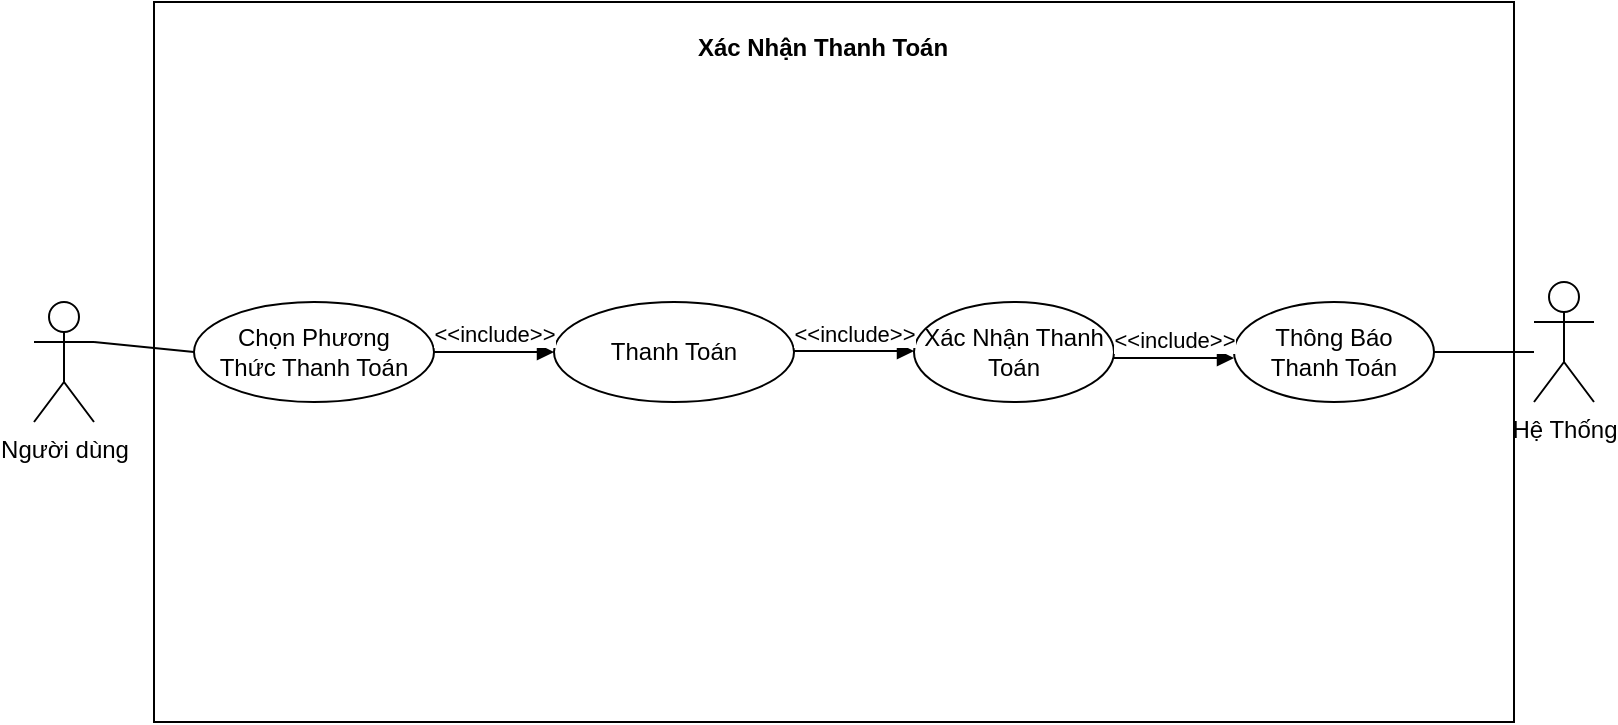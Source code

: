 <mxfile version="21.2.3" type="device">
  <diagram name="Trang-1" id="svJ5zwfWCtx62RT05hW7">
    <mxGraphModel dx="1290" dy="483" grid="1" gridSize="10" guides="1" tooltips="1" connect="1" arrows="1" fold="1" page="1" pageScale="1" pageWidth="827" pageHeight="1169" math="0" shadow="0">
      <root>
        <mxCell id="0" />
        <mxCell id="1" parent="0" />
        <mxCell id="o4THPmxDcBXAigtbzNWf-1" value="Người dùng" style="shape=umlActor;verticalLabelPosition=bottom;verticalAlign=top;html=1;outlineConnect=0;" vertex="1" parent="1">
          <mxGeometry x="20" y="280" width="30" height="60" as="geometry" />
        </mxCell>
        <mxCell id="o4THPmxDcBXAigtbzNWf-2" value="" style="rounded=0;whiteSpace=wrap;html=1;" vertex="1" parent="1">
          <mxGeometry x="80" y="130" width="680" height="360" as="geometry" />
        </mxCell>
        <mxCell id="o4THPmxDcBXAigtbzNWf-3" value="&lt;blockquote style=&quot;margin: 0 0 0 40px; border: none; padding: 0px;&quot;&gt;Xác Nhận Thanh Toán&lt;/blockquote&gt;" style="text;align=center;fontStyle=1;verticalAlign=middle;spacingLeft=3;spacingRight=3;strokeColor=none;rotatable=0;points=[[0,0.5],[1,0.5]];portConstraint=eastwest;html=1;" vertex="1" parent="1">
          <mxGeometry x="354" y="140" width="80" height="26" as="geometry" />
        </mxCell>
        <mxCell id="o4THPmxDcBXAigtbzNWf-4" value="Chọn Phương &lt;br&gt;Thức Thanh Toán" style="ellipse;whiteSpace=wrap;html=1;" vertex="1" parent="1">
          <mxGeometry x="100" y="280" width="120" height="50" as="geometry" />
        </mxCell>
        <mxCell id="o4THPmxDcBXAigtbzNWf-5" value="Thanh Toán" style="ellipse;whiteSpace=wrap;html=1;" vertex="1" parent="1">
          <mxGeometry x="280" y="280" width="120" height="50" as="geometry" />
        </mxCell>
        <mxCell id="o4THPmxDcBXAigtbzNWf-6" value="" style="endArrow=none;html=1;rounded=0;exitX=1;exitY=0.333;exitDx=0;exitDy=0;exitPerimeter=0;entryX=0;entryY=0.5;entryDx=0;entryDy=0;" edge="1" parent="1" source="o4THPmxDcBXAigtbzNWf-1" target="o4THPmxDcBXAigtbzNWf-4">
          <mxGeometry width="50" height="50" relative="1" as="geometry">
            <mxPoint x="370" y="340" as="sourcePoint" />
            <mxPoint x="420" y="290" as="targetPoint" />
          </mxGeometry>
        </mxCell>
        <mxCell id="o4THPmxDcBXAigtbzNWf-7" value="Hệ Thống" style="shape=umlActor;verticalLabelPosition=bottom;verticalAlign=top;html=1;outlineConnect=0;" vertex="1" parent="1">
          <mxGeometry x="770" y="270" width="30" height="60" as="geometry" />
        </mxCell>
        <mxCell id="o4THPmxDcBXAigtbzNWf-8" value="Xác Nhận Thanh Toán" style="ellipse;whiteSpace=wrap;html=1;" vertex="1" parent="1">
          <mxGeometry x="460" y="280" width="100" height="50" as="geometry" />
        </mxCell>
        <mxCell id="o4THPmxDcBXAigtbzNWf-9" value="&amp;lt;&amp;lt;include&amp;gt;&amp;gt;" style="html=1;verticalAlign=bottom;endArrow=block;edgeStyle=elbowEdgeStyle;elbow=vertical;curved=0;rounded=0;exitX=1;exitY=0.5;exitDx=0;exitDy=0;entryX=0;entryY=0.5;entryDx=0;entryDy=0;" edge="1" parent="1" source="o4THPmxDcBXAigtbzNWf-4" target="o4THPmxDcBXAigtbzNWf-5">
          <mxGeometry width="80" relative="1" as="geometry">
            <mxPoint x="270" y="309.5" as="sourcePoint" />
            <mxPoint x="350" y="309.5" as="targetPoint" />
          </mxGeometry>
        </mxCell>
        <mxCell id="o4THPmxDcBXAigtbzNWf-10" value="Thông Báo &lt;br&gt;Thanh Toán" style="ellipse;whiteSpace=wrap;html=1;" vertex="1" parent="1">
          <mxGeometry x="620" y="280" width="100" height="50" as="geometry" />
        </mxCell>
        <mxCell id="o4THPmxDcBXAigtbzNWf-11" value="" style="line;strokeWidth=1;fillColor=none;align=left;verticalAlign=middle;spacingTop=-1;spacingLeft=3;spacingRight=3;rotatable=0;labelPosition=right;points=[];portConstraint=eastwest;strokeColor=inherit;" vertex="1" parent="1">
          <mxGeometry x="720" y="301" width="50" height="8" as="geometry" />
        </mxCell>
        <mxCell id="o4THPmxDcBXAigtbzNWf-12" value="&amp;lt;&amp;lt;include&amp;gt;&amp;gt;" style="html=1;verticalAlign=bottom;endArrow=block;edgeStyle=elbowEdgeStyle;elbow=vertical;curved=0;rounded=0;exitX=1;exitY=0.5;exitDx=0;exitDy=0;entryX=0;entryY=0.5;entryDx=0;entryDy=0;" edge="1" parent="1">
          <mxGeometry width="80" relative="1" as="geometry">
            <mxPoint x="400" y="304.5" as="sourcePoint" />
            <mxPoint x="460" y="304.5" as="targetPoint" />
          </mxGeometry>
        </mxCell>
        <mxCell id="o4THPmxDcBXAigtbzNWf-13" value="&amp;lt;&amp;lt;include&amp;gt;&amp;gt;" style="html=1;verticalAlign=bottom;endArrow=block;edgeStyle=elbowEdgeStyle;elbow=vertical;curved=0;rounded=0;exitX=1;exitY=0.5;exitDx=0;exitDy=0;entryX=0;entryY=0.5;entryDx=0;entryDy=0;" edge="1" parent="1">
          <mxGeometry width="80" relative="1" as="geometry">
            <mxPoint x="560" y="308" as="sourcePoint" />
            <mxPoint x="620" y="308" as="targetPoint" />
          </mxGeometry>
        </mxCell>
      </root>
    </mxGraphModel>
  </diagram>
</mxfile>
